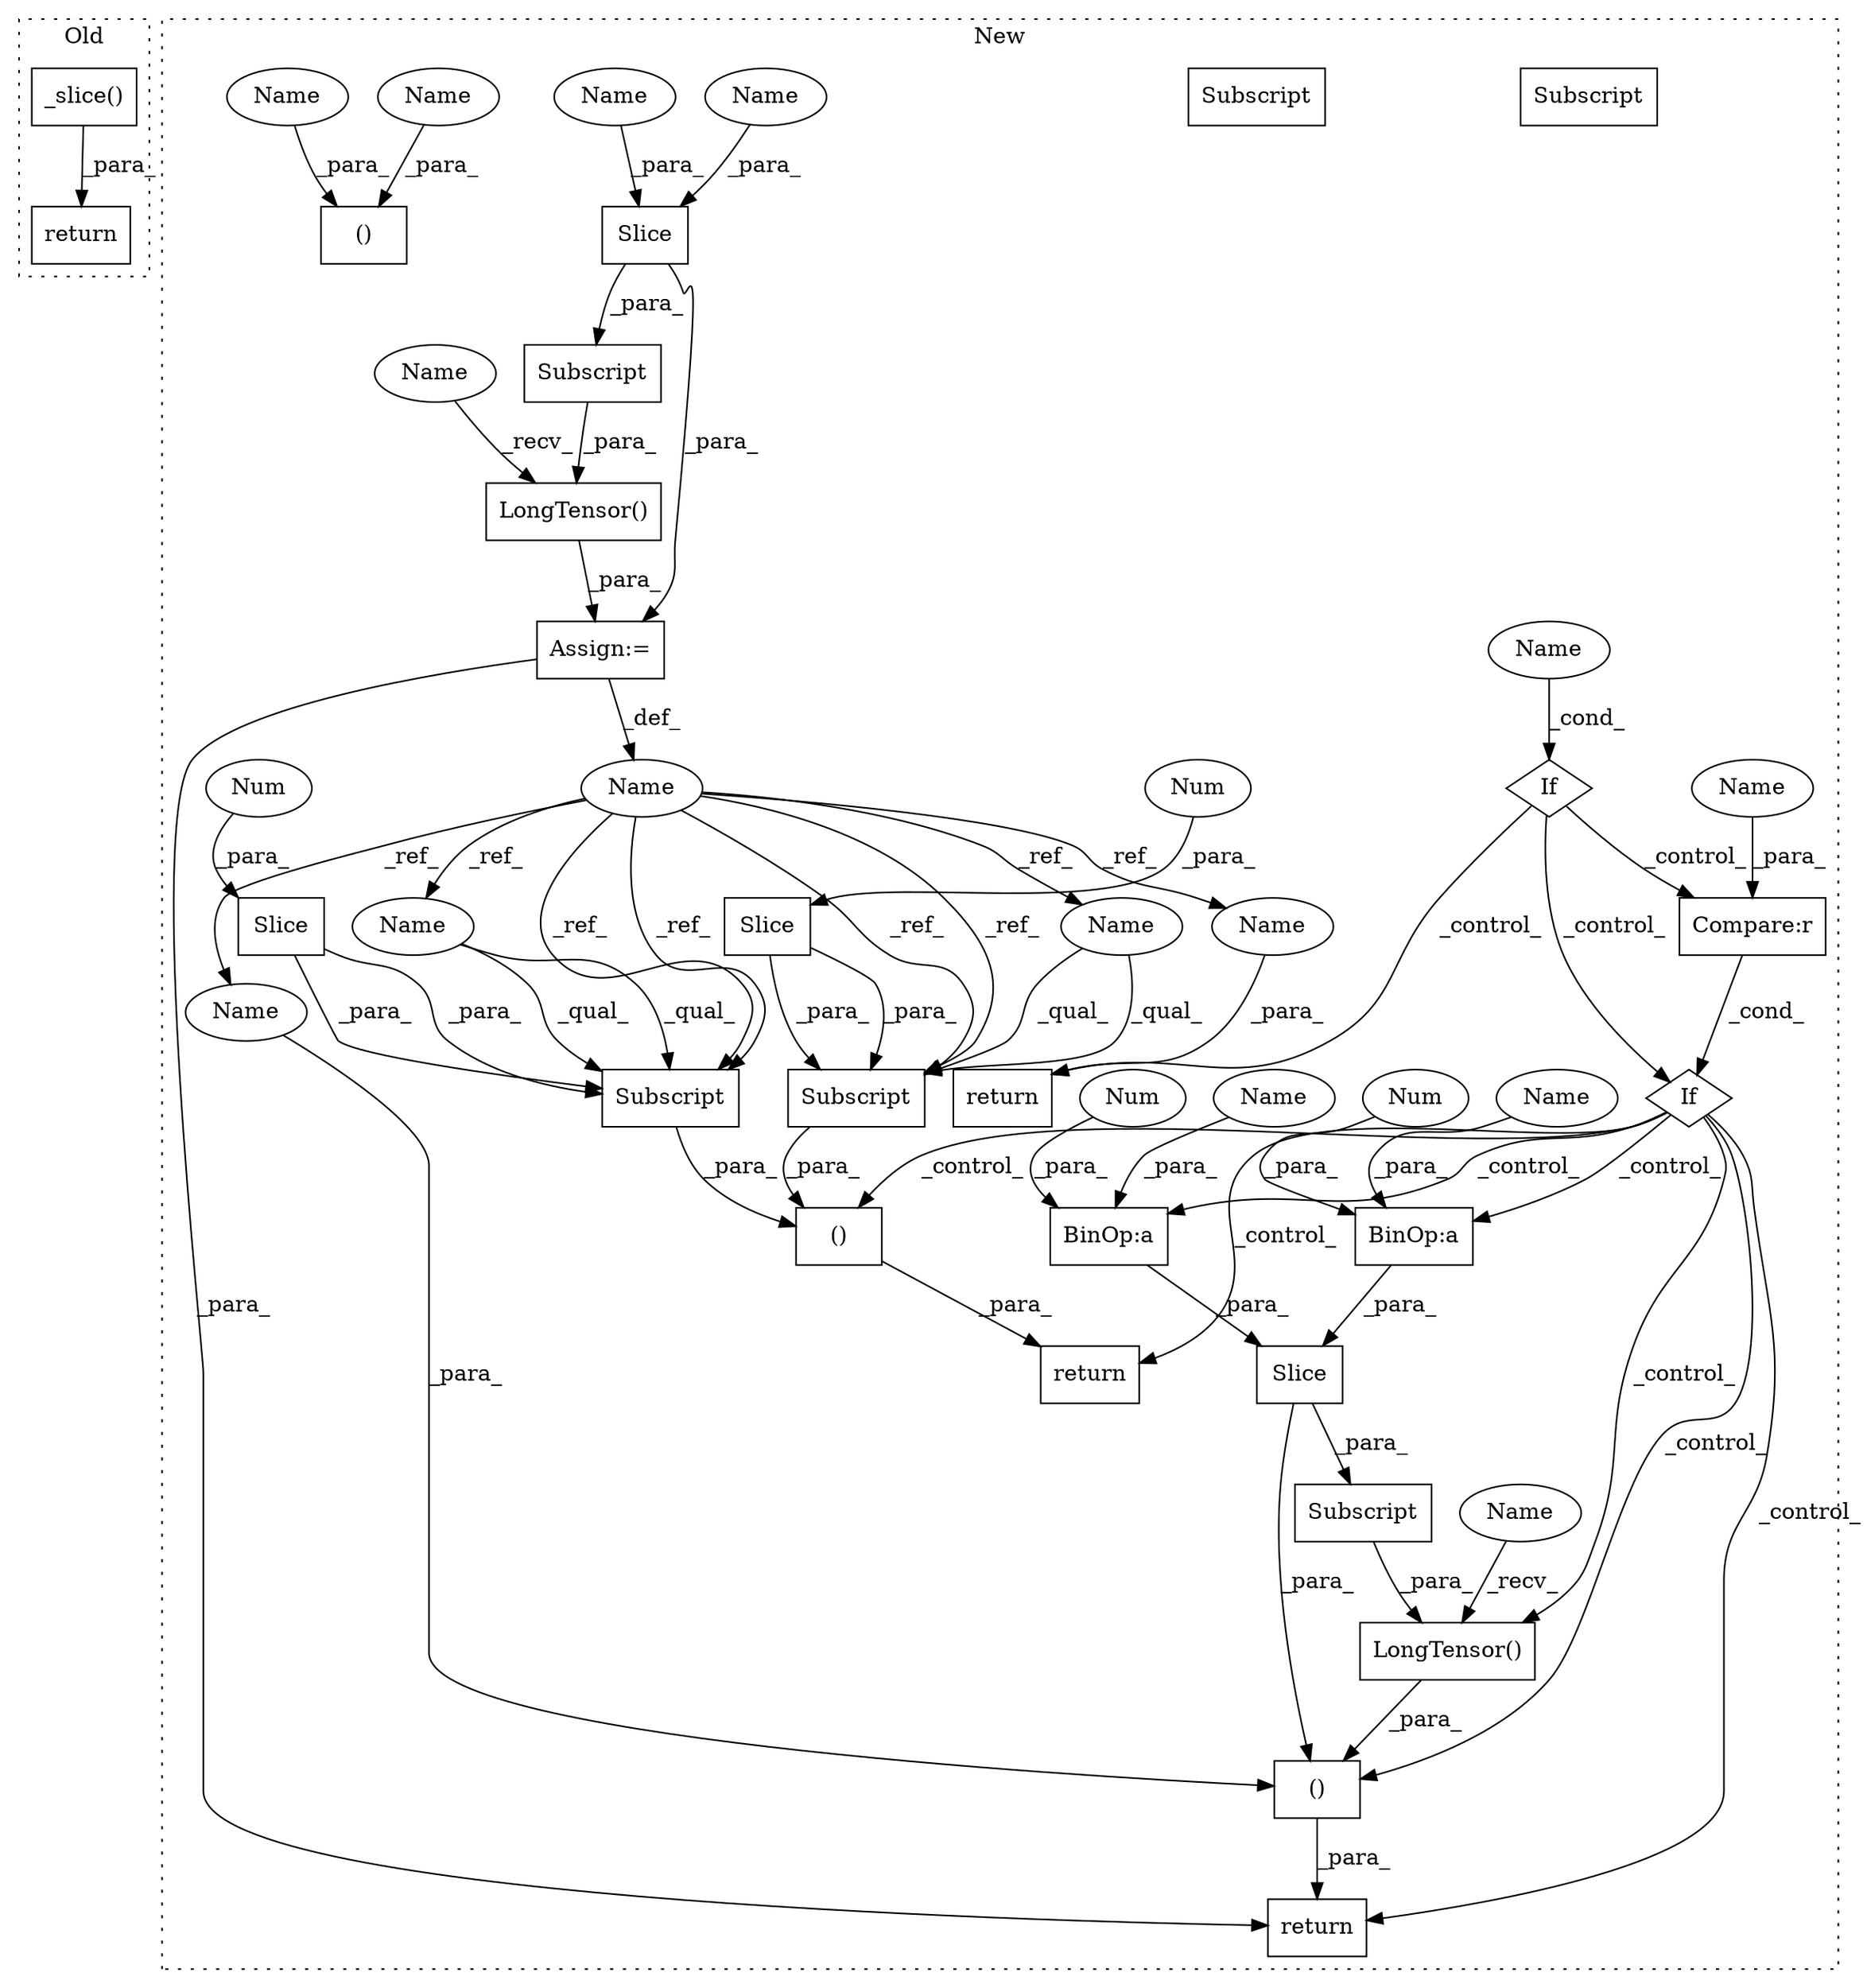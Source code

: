 digraph G {
subgraph cluster0 {
1 [label="return" a="93" s="3542" l="7" shape="box"];
15 [label="_slice()" a="75" s="3549,3562" l="12,22" shape="box"];
label = "Old";
style="dotted";
}
subgraph cluster1 {
2 [label="LongTensor()" a="75" s="3109,3142" l="17,1" shape="box"];
3 [label="LongTensor()" a="75" s="3304,3345" l="17,1" shape="box"];
4 [label="()" a="54" s="3302" l="44" shape="box"];
5 [label="return" a="93" s="3291" l="7" shape="box"];
6 [label="Assign:=" a="68" s="3106" l="3" shape="box"];
7 [label="return" a="93" s="3230" l="7" shape="box"];
8 [label="If" a="96" s="3152" l="3" shape="diamond"];
9 [label="BinOp:a" a="82" s="3334" l="3" shape="box"];
10 [label="BinOp:a" a="82" s="3340" l="3" shape="box"];
11 [label="Subscript" a="63" s="3126,0" l="16,0" shape="box"];
12 [label="Slice" a="80" s="3138" l="3" shape="box"];
13 [label="Subscript" a="63" s="3321,0" l="24,0" shape="box"];
14 [label="Slice" a="80" s="3333" l="11" shape="box"];
16 [label="Name" a="87" s="3155" l="20" shape="ellipse"];
17 [label="Name" a="87" s="3102" l="4" shape="ellipse"];
18 [label="return" a="93" s="3373" l="7" shape="box"];
19 [label="If" a="96" s="3189" l="3" shape="diamond"];
20 [label="()" a="54" s="3246" l="10" shape="box"];
21 [label="Compare:r" a="40" s="3192" l="20" shape="box"];
22 [label="()" a="54" s="3062" l="3" shape="box"];
23 [label="Subscript" a="63" s="3248,0" l="8,0" shape="box"];
24 [label="Slice" a="80" s="3253" l="2" shape="box"];
25 [label="Subscript" a="63" s="3237,0" l="9,0" shape="box"];
26 [label="Slice" a="80" s="3242" l="3" shape="box"];
27 [label="Num" a="76" s="3253" l="1" shape="ellipse"];
28 [label="Num" a="76" s="3243" l="2" shape="ellipse"];
29 [label="Num" a="76" s="3337" l="1" shape="ellipse"];
30 [label="Num" a="76" s="3343" l="1" shape="ellipse"];
31 [label="Name" a="87" s="3192" l="1" shape="ellipse"];
32 [label="Name" a="87" s="3140" l="1" shape="ellipse"];
33 [label="Name" a="87" s="3339" l="1" shape="ellipse"];
34 [label="Name" a="87" s="3064" l="1" shape="ellipse"];
35 [label="Name" a="87" s="3333" l="1" shape="ellipse"];
36 [label="Name" a="87" s="3138" l="1" shape="ellipse"];
37 [label="Name" a="87" s="3061" l="1" shape="ellipse"];
38 [label="Name" a="87" s="3109" l="5" shape="ellipse"];
39 [label="Name" a="87" s="3304" l="5" shape="ellipse"];
40 [label="Name" a="87" s="3380" l="4" shape="ellipse"];
41 [label="Name" a="87" s="3298" l="4" shape="ellipse"];
42 [label="Name" a="87" s="3248" l="4" shape="ellipse"];
43 [label="Subscript" a="63" s="3237,0" l="9,0" shape="box"];
44 [label="Name" a="87" s="3237" l="4" shape="ellipse"];
45 [label="Subscript" a="63" s="3248,0" l="8,0" shape="box"];
label = "New";
style="dotted";
}
2 -> 6 [label="_para_"];
3 -> 4 [label="_para_"];
4 -> 5 [label="_para_"];
6 -> 5 [label="_para_"];
6 -> 17 [label="_def_"];
8 -> 18 [label="_control_"];
8 -> 19 [label="_control_"];
8 -> 21 [label="_control_"];
9 -> 14 [label="_para_"];
10 -> 14 [label="_para_"];
11 -> 2 [label="_para_"];
12 -> 11 [label="_para_"];
12 -> 6 [label="_para_"];
13 -> 3 [label="_para_"];
14 -> 4 [label="_para_"];
14 -> 13 [label="_para_"];
15 -> 1 [label="_para_"];
16 -> 8 [label="_cond_"];
17 -> 45 [label="_ref_"];
17 -> 43 [label="_ref_"];
17 -> 44 [label="_ref_"];
17 -> 45 [label="_ref_"];
17 -> 40 [label="_ref_"];
17 -> 41 [label="_ref_"];
17 -> 43 [label="_ref_"];
17 -> 42 [label="_ref_"];
19 -> 5 [label="_control_"];
19 -> 7 [label="_control_"];
19 -> 10 [label="_control_"];
19 -> 20 [label="_control_"];
19 -> 4 [label="_control_"];
19 -> 9 [label="_control_"];
19 -> 3 [label="_control_"];
20 -> 7 [label="_para_"];
21 -> 19 [label="_cond_"];
24 -> 45 [label="_para_"];
24 -> 45 [label="_para_"];
26 -> 43 [label="_para_"];
26 -> 43 [label="_para_"];
27 -> 24 [label="_para_"];
28 -> 26 [label="_para_"];
29 -> 9 [label="_para_"];
30 -> 10 [label="_para_"];
31 -> 21 [label="_para_"];
32 -> 12 [label="_para_"];
33 -> 10 [label="_para_"];
34 -> 22 [label="_para_"];
35 -> 9 [label="_para_"];
36 -> 12 [label="_para_"];
37 -> 22 [label="_para_"];
38 -> 2 [label="_recv_"];
39 -> 3 [label="_recv_"];
40 -> 18 [label="_para_"];
41 -> 4 [label="_para_"];
42 -> 45 [label="_qual_"];
42 -> 45 [label="_qual_"];
43 -> 20 [label="_para_"];
44 -> 43 [label="_qual_"];
44 -> 43 [label="_qual_"];
45 -> 20 [label="_para_"];
}
